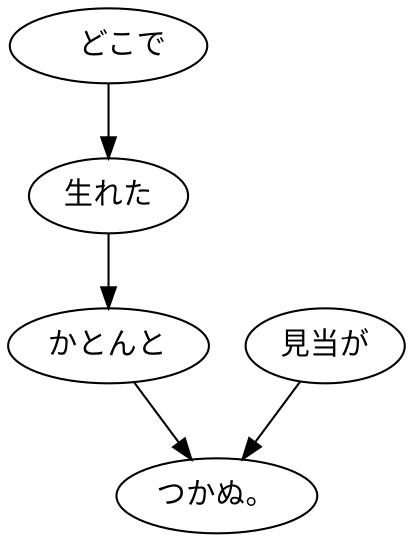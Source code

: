 digraph graph3 {
	node0 [label="　どこで"];
	node1 [label="生れた"];
	node2 [label="かとんと"];
	node3 [label="見当が"];
	node4 [label="つかぬ。"];
	node0 -> node1;
	node1 -> node2;
	node2 -> node4;
	node3 -> node4;
}
